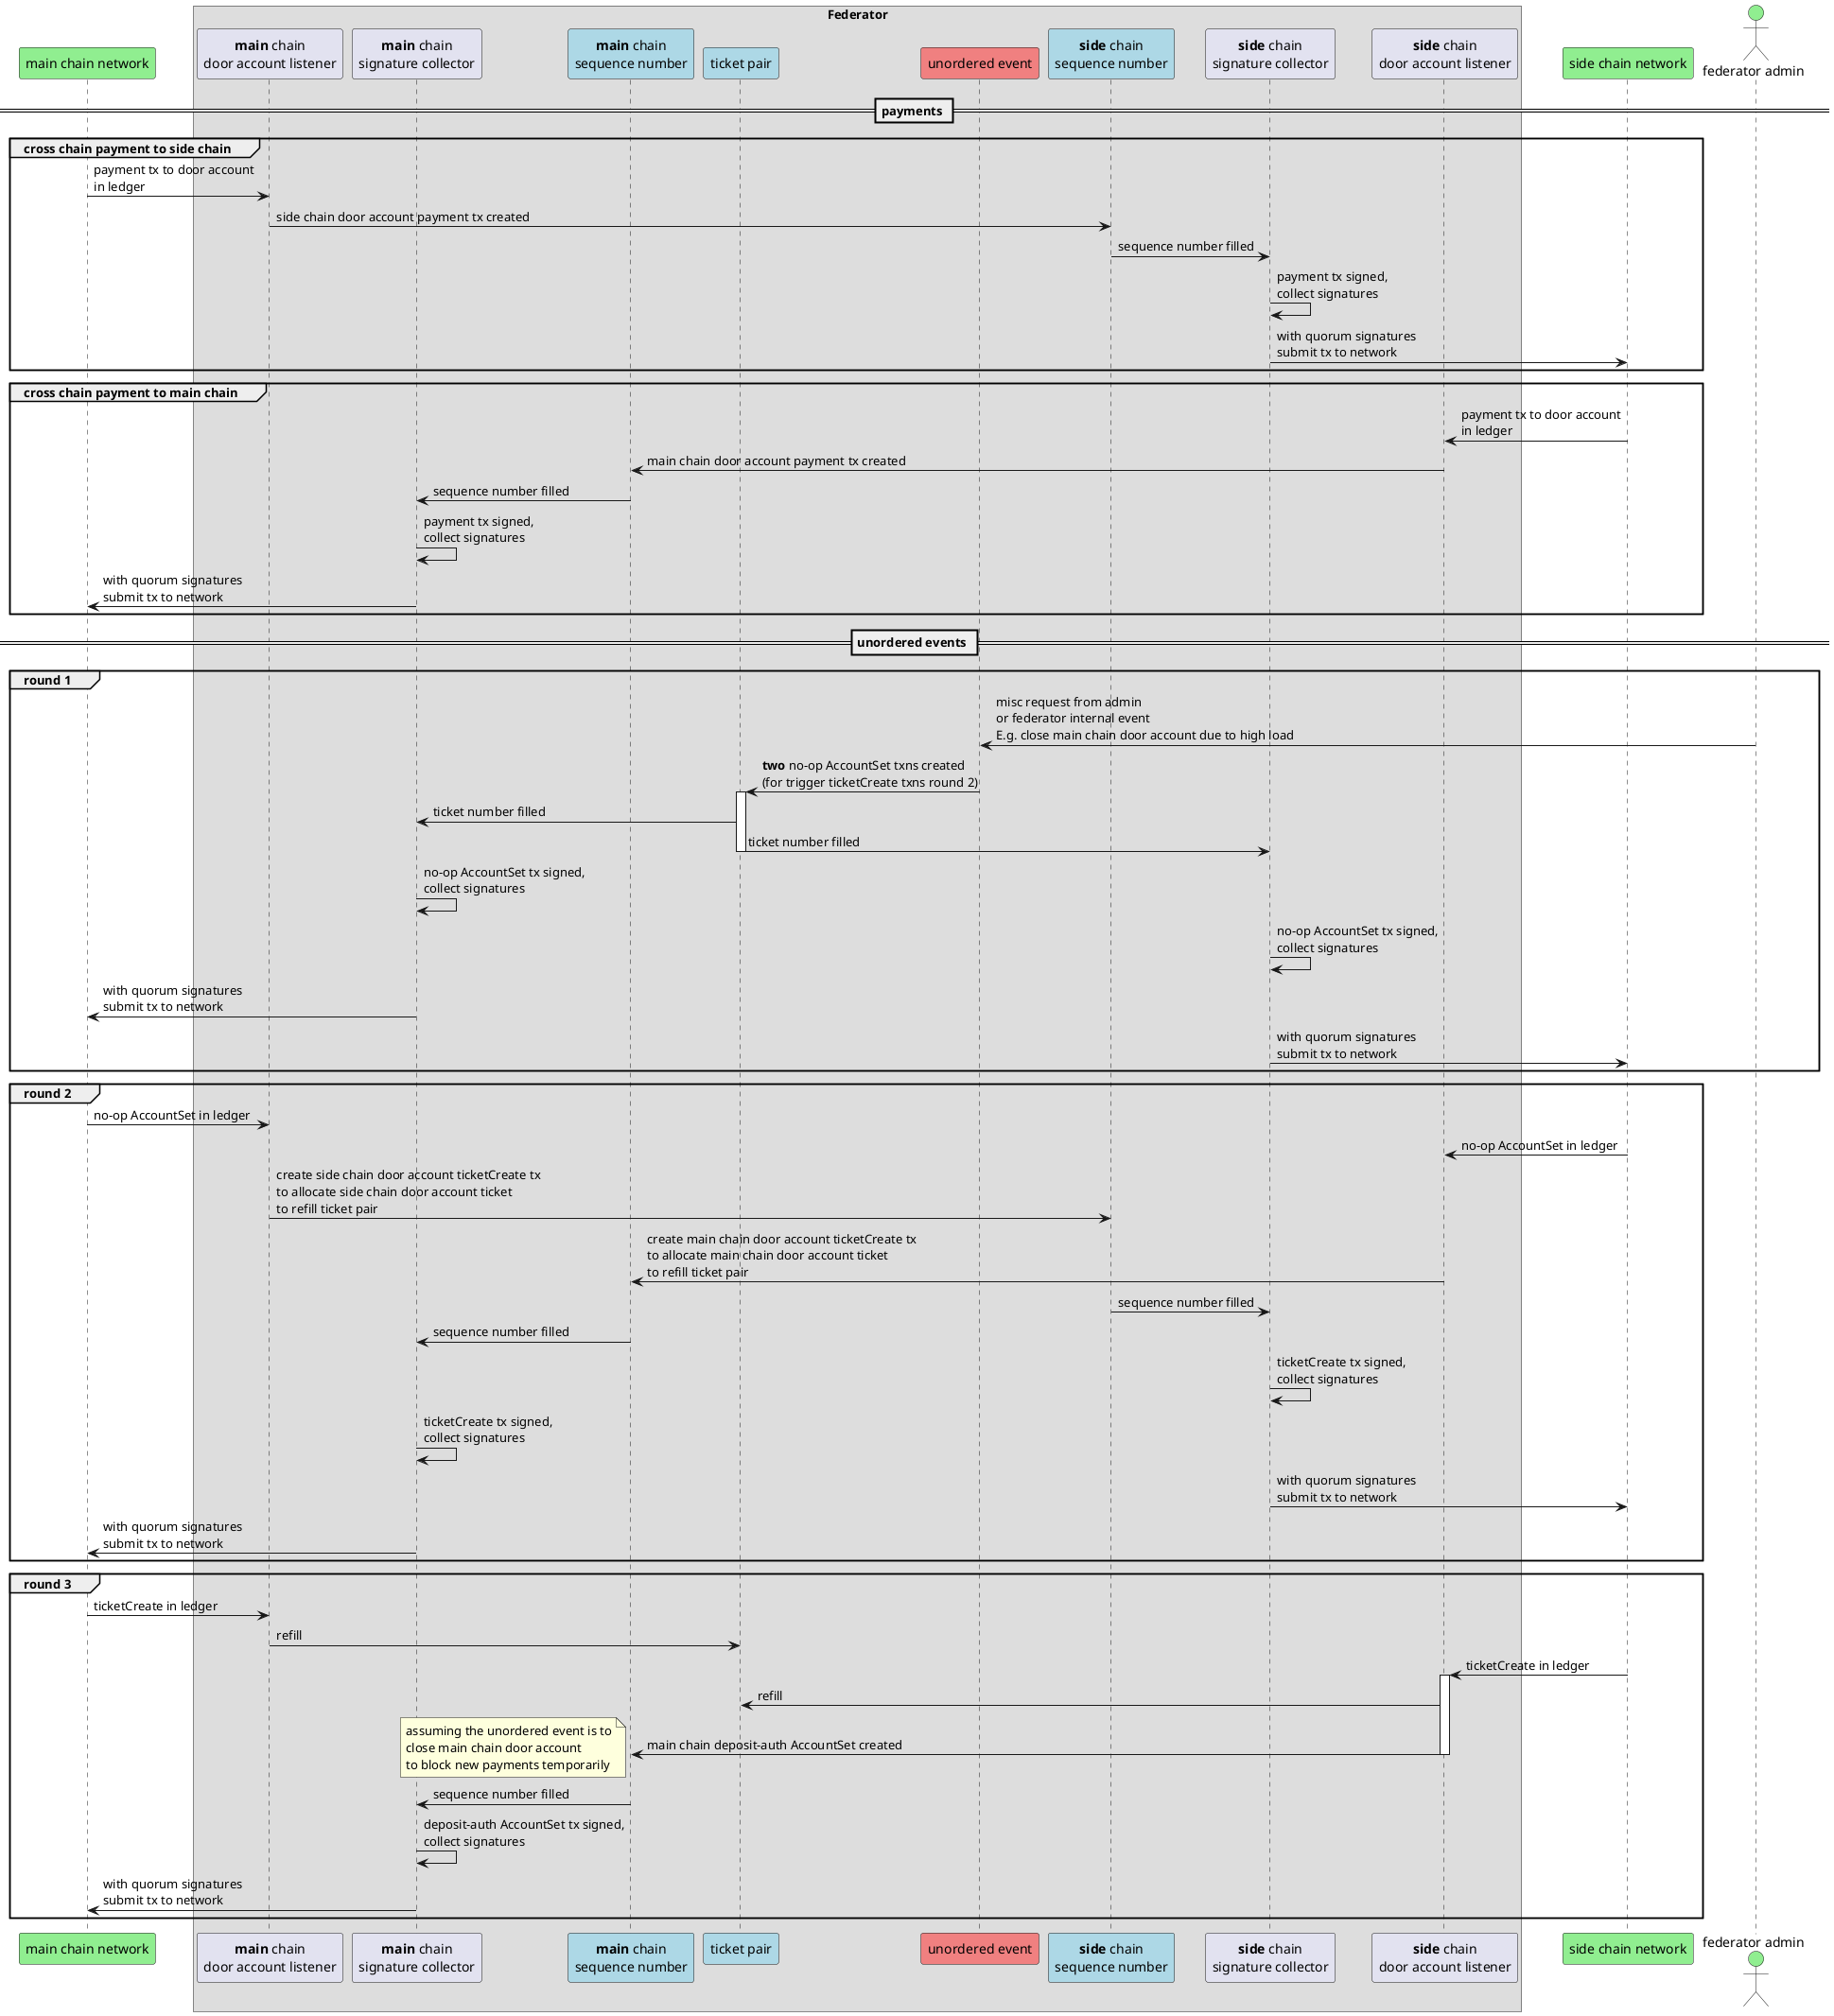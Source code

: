 @startuml

participant "main chain network" as mc #LightGreen
box "Federator"
participant "**main** chain\ndoor account listener" as mdl
participant "**main** chain\nsignature collector" as msc
participant "**main** chain\nsequence number" as msn #LightBlue
participant "ticket pair" as t #LightBlue
participant "unordered event" as ue #LightCoral
participant "**side** chain\nsequence number" as ssn #LightBlue
participant "**side** chain\nsignature collector" as ssc
participant "**side** chain\ndoor account listener" as sdl
end box
participant "side chain network" as sc #LightGreen
actor "federator admin" as fa #LightGreen

== payments == 
group cross chain payment to side chain
mc  -> mdl: payment tx to door account\nin ledger
mdl -> ssn: side chain door account payment tx created
ssn -> ssc: sequence number filled
ssc -> ssc: payment tx signed,\ncollect signatures
ssc -> sc : with quorum signatures\nsubmit tx to network
end
group cross chain payment to main chain
sc  -> sdl: payment tx to door account\nin ledger
sdl -> msn: main chain door account payment tx created
msn -> msc: sequence number filled
msc -> msc: payment tx signed,\ncollect signatures
msc -> mc : with quorum signatures\nsubmit tx to network 
end

== unordered events == 
group round 1
fa  -> ue : misc request from admin\nor federator internal event\nE.g. close main chain door account due to high load
ue  -> t  : **two** no-op AccountSet txns created\n(for trigger ticketCreate txns round 2)
activate t
t   -> msc: ticket number filled
t   -> ssc: ticket number filled
deactivate t
msc -> msc: no-op AccountSet tx signed,\ncollect signatures 
ssc -> ssc: no-op AccountSet tx signed,\ncollect signatures
msc -> mc : with quorum signatures\nsubmit tx to network 
ssc -> sc : with quorum signatures\nsubmit tx to network 
end

group round 2
'== unordered event, round 2 == 
mc  -> mdl: no-op AccountSet in ledger
sc  -> sdl: no-op AccountSet in ledger
mdl -> ssn: create side chain door account ticketCreate tx\nto allocate side chain door account ticket\nto refill ticket pair
sdl -> msn: create main chain door account ticketCreate tx\nto allocate main chain door account ticket\nto refill ticket pair
ssn -> ssc: sequence number filled
msn -> msc: sequence number filled
ssc -> ssc: ticketCreate tx signed,\ncollect signatures
msc -> msc: ticketCreate tx signed,\ncollect signatures
ssc -> sc : with quorum signatures\nsubmit tx to network 
msc -> mc : with quorum signatures\nsubmit tx to network 
end

group round 3
'== unordered event, round 3 == 
mc  -> mdl: ticketCreate in ledger
mdl -> t  : refill
sc  -> sdl: ticketCreate in ledger
activate sdl
sdl -> t  : refill
sdl -> msn: main chain deposit-auth AccountSet created
note left: assuming the unordered event is to\nclose main chain door account\nto block new payments temporarily
deactivate sdl
msn -> msc: sequence number filled
msc -> msc: deposit-auth AccountSet tx signed,\ncollect signatures
msc -> mc : with quorum signatures\nsubmit tx to network 
end

@enduml